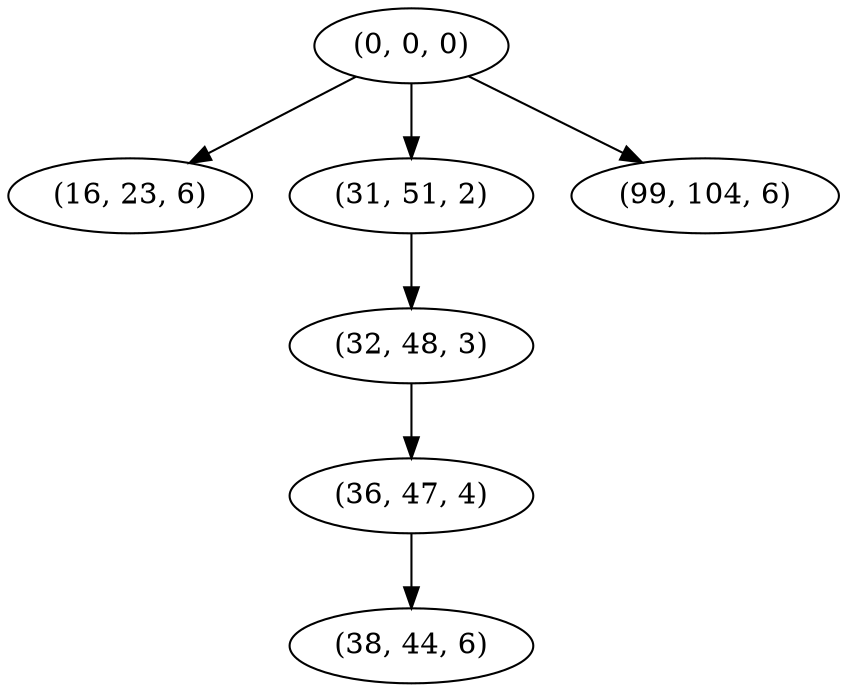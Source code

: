 digraph tree {
    "(0, 0, 0)";
    "(16, 23, 6)";
    "(31, 51, 2)";
    "(32, 48, 3)";
    "(36, 47, 4)";
    "(38, 44, 6)";
    "(99, 104, 6)";
    "(0, 0, 0)" -> "(16, 23, 6)";
    "(0, 0, 0)" -> "(31, 51, 2)";
    "(0, 0, 0)" -> "(99, 104, 6)";
    "(31, 51, 2)" -> "(32, 48, 3)";
    "(32, 48, 3)" -> "(36, 47, 4)";
    "(36, 47, 4)" -> "(38, 44, 6)";
}
